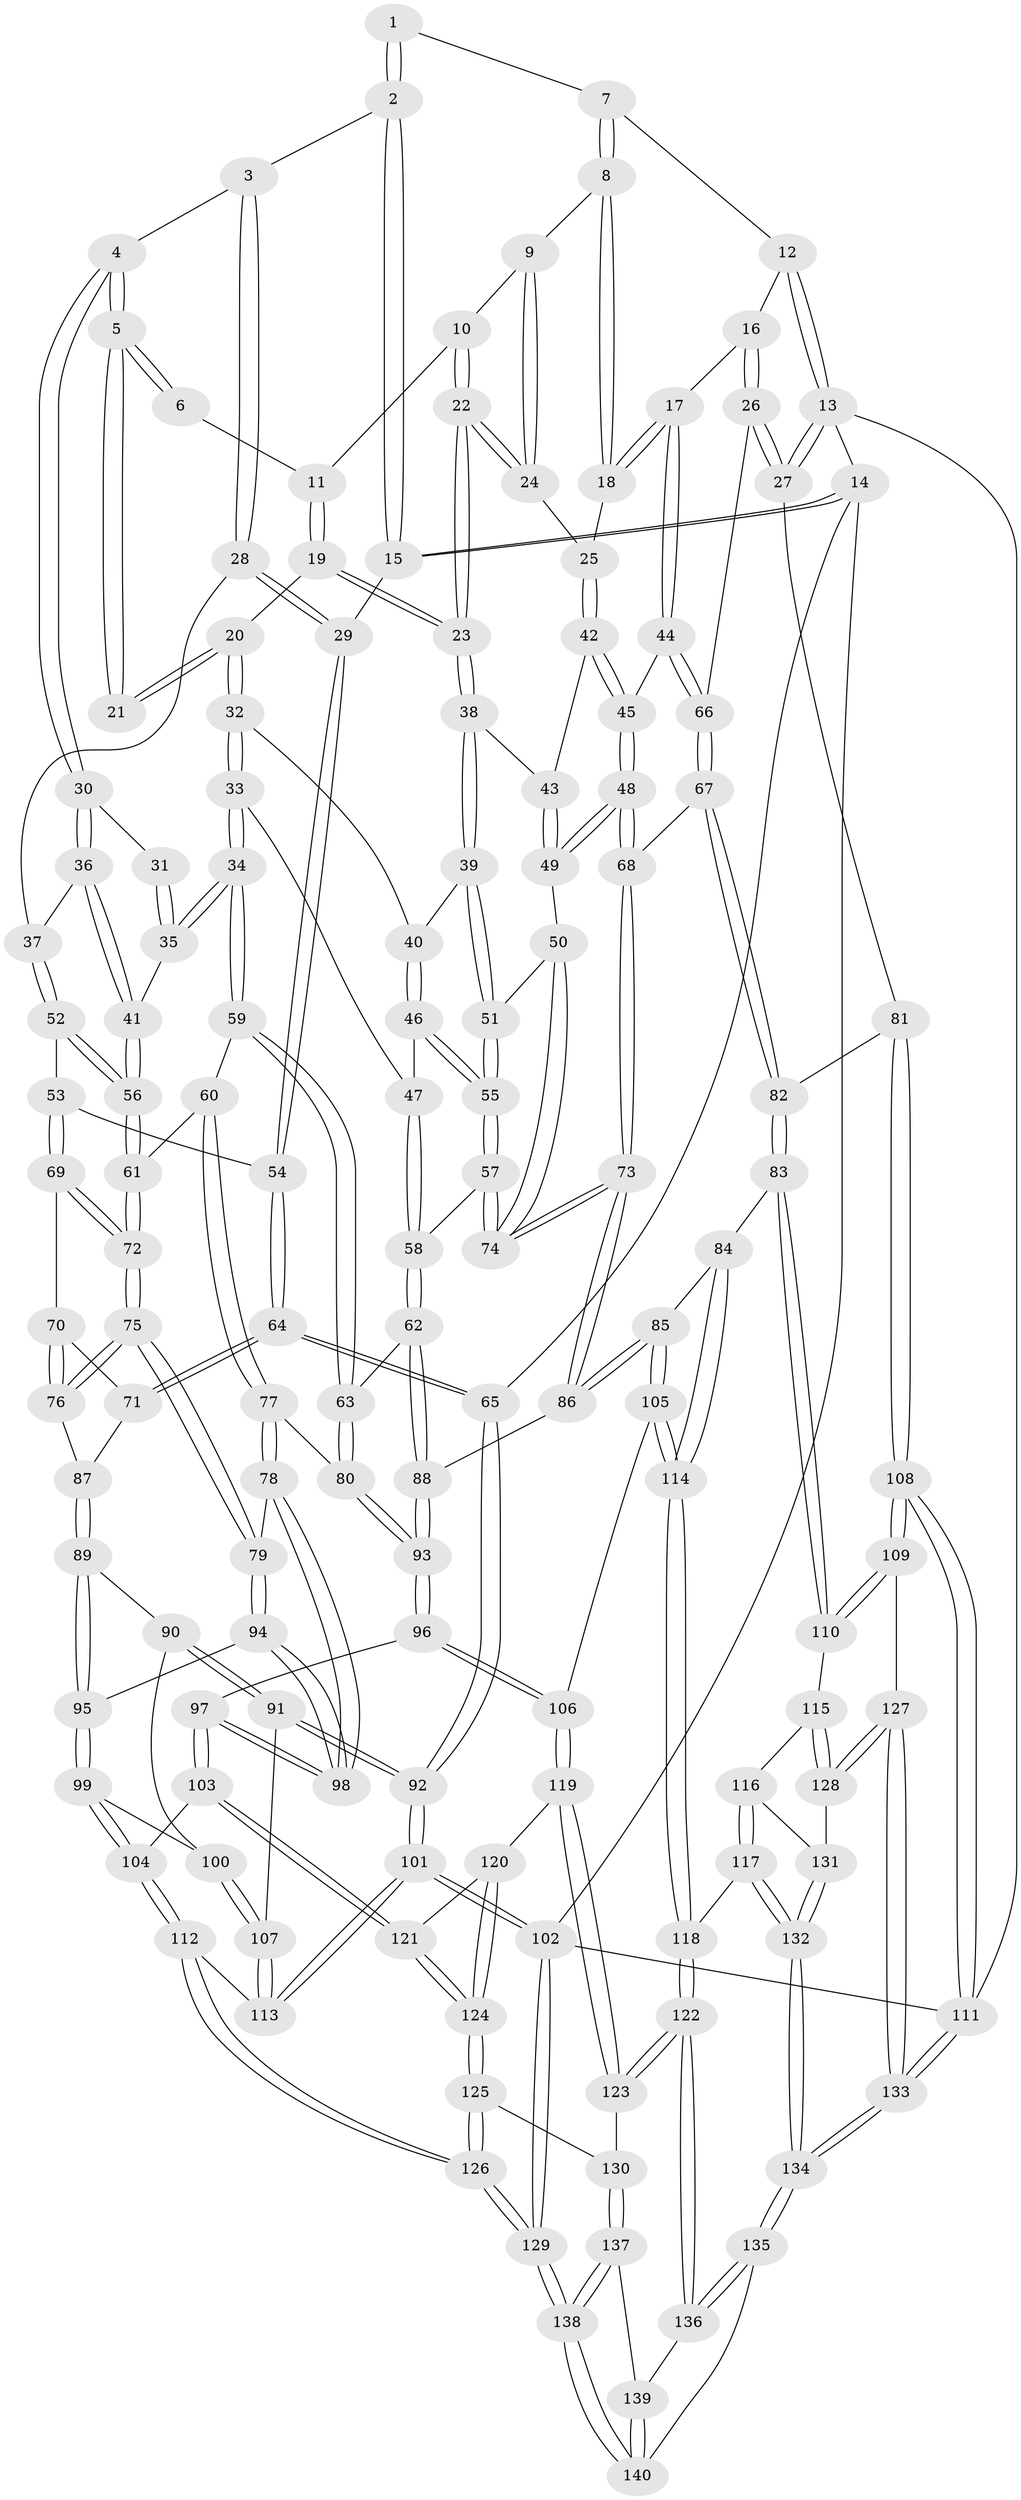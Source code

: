 // Generated by graph-tools (version 1.1) at 2025/00/03/09/25 05:00:30]
// undirected, 140 vertices, 347 edges
graph export_dot {
graph [start="1"]
  node [color=gray90,style=filled];
  1 [pos="+0.5414531872961312+0"];
  2 [pos="+0.10303668343890444+0"];
  3 [pos="+0.12017474581586744+0"];
  4 [pos="+0.2779176365723389+0.04331445672320658"];
  5 [pos="+0.4932814546151568+0.0018410983325893996"];
  6 [pos="+0.5411526998208435+0"];
  7 [pos="+0.9283230470820145+0"];
  8 [pos="+0.8397485109847328+0"];
  9 [pos="+0.730510898937629+0.038904381405918606"];
  10 [pos="+0.7107403793750035+0.04590496795566359"];
  11 [pos="+0.6390944066354685+0.040522774190037095"];
  12 [pos="+0.9351215414548517+0"];
  13 [pos="+1+0"];
  14 [pos="+0+0"];
  15 [pos="+0+0"];
  16 [pos="+0.9404055598312018+0.053435452148406996"];
  17 [pos="+0.9024026416966078+0.18695714715372563"];
  18 [pos="+0.8326738401529034+0.07788681975663059"];
  19 [pos="+0.626619093761229+0.10262783869716881"];
  20 [pos="+0.5168547368047551+0.07085695236362952"];
  21 [pos="+0.4921523780426922+0.017462096186446688"];
  22 [pos="+0.65710801707144+0.13900598100033865"];
  23 [pos="+0.6470531364162584+0.1414549073851548"];
  24 [pos="+0.7361667498620429+0.13755575898557582"];
  25 [pos="+0.7494100988960359+0.14379699080678424"];
  26 [pos="+1+0.26477145221563164"];
  27 [pos="+1+0.30249585930133016"];
  28 [pos="+0.16401805337047262+0.1775114273671236"];
  29 [pos="+0.11472284488989823+0.19330918908096412"];
  30 [pos="+0.29278055270239267+0.08829657760335309"];
  31 [pos="+0.46980702114366407+0.03605285474357273"];
  32 [pos="+0.5103687208053996+0.13569429811278366"];
  33 [pos="+0.40554065514115584+0.18852476516430947"];
  34 [pos="+0.40299268008160455+0.18844093125557854"];
  35 [pos="+0.3774547842558825+0.17014163854095435"];
  36 [pos="+0.29954441152291855+0.14553291448840797"];
  37 [pos="+0.2067813616834568+0.18028788418656527"];
  38 [pos="+0.6304446245669588+0.1774230686552743"];
  39 [pos="+0.6243543890088725+0.18585836761530308"];
  40 [pos="+0.5336934603637993+0.16252498202653975"];
  41 [pos="+0.3034684198676089+0.14919864061597457"];
  42 [pos="+0.7502191537264268+0.1457422710430975"];
  43 [pos="+0.717761320448611+0.21068069345546067"];
  44 [pos="+0.9151792603784261+0.22569566549148684"];
  45 [pos="+0.8259213249992707+0.23990227477618686"];
  46 [pos="+0.5116958380916885+0.22909302989296473"];
  47 [pos="+0.44103400358303696+0.2103813364519149"];
  48 [pos="+0.7483589550715897+0.30282889436411553"];
  49 [pos="+0.7464109716348887+0.30238536050429493"];
  50 [pos="+0.7416156338138385+0.3024035195360335"];
  51 [pos="+0.6183224089318835+0.29746488776273033"];
  52 [pos="+0.2082953064739171+0.29731573862713734"];
  53 [pos="+0.1846386204806512+0.3116104892904933"];
  54 [pos="+0.08264132754909762+0.24144637529502283"];
  55 [pos="+0.5727972930120505+0.33568199959050593"];
  56 [pos="+0.29134025294301436+0.30381049786368564"];
  57 [pos="+0.5586231072203317+0.3588365524220439"];
  58 [pos="+0.5177372806498005+0.37288634618708777"];
  59 [pos="+0.3956101678504059+0.35092240315503853"];
  60 [pos="+0.33680519609761067+0.3507195943823225"];
  61 [pos="+0.32485297738226215+0.34908748030299214"];
  62 [pos="+0.49474456458818106+0.38415276944060345"];
  63 [pos="+0.4420628669306446+0.37717812144619417"];
  64 [pos="+0+0.3209194187843"];
  65 [pos="+0+0.31589926614469266"];
  66 [pos="+0.9398966503159226+0.23763691284361493"];
  67 [pos="+0.8287525237728676+0.40855376844965796"];
  68 [pos="+0.7660554941703454+0.34943437822702017"];
  69 [pos="+0.17849623775901582+0.3397212719473821"];
  70 [pos="+0.16886123402164432+0.3611930025063891"];
  71 [pos="+0.04572906992944475+0.3874966310055368"];
  72 [pos="+0.2926387843022347+0.3808674495551446"];
  73 [pos="+0.6667564209272112+0.4869486627906111"];
  74 [pos="+0.6486382666032809+0.4638063581592432"];
  75 [pos="+0.23077545910776248+0.46599180876345603"];
  76 [pos="+0.22286361048937284+0.45898649596602387"];
  77 [pos="+0.33791769992694304+0.5125529947992232"];
  78 [pos="+0.31540156195833347+0.514691911078546"];
  79 [pos="+0.23409807968305482+0.48677656243032386"];
  80 [pos="+0.35209094161742716+0.5135854042313087"];
  81 [pos="+1+0.420898163937181"];
  82 [pos="+0.8780259923235492+0.5265210796358842"];
  83 [pos="+0.8169081402003411+0.5945102837152468"];
  84 [pos="+0.8008843238577145+0.5967761651936668"];
  85 [pos="+0.697160909431746+0.5568036460497695"];
  86 [pos="+0.6833380221541125+0.5336509439286058"];
  87 [pos="+0.07192313126733815+0.4289227775582892"];
  88 [pos="+0.4895791666054042+0.5099381193417833"];
  89 [pos="+0.08604349567150527+0.5243374227329317"];
  90 [pos="+0.08568941592055168+0.5246866314211267"];
  91 [pos="+0+0.6137030257024534"];
  92 [pos="+0+0.6314804159117628"];
  93 [pos="+0.4534193206948153+0.5975423666898515"];
  94 [pos="+0.21260350010479773+0.5160136667667727"];
  95 [pos="+0.19065395559838372+0.5351060875328997"];
  96 [pos="+0.46467686516648743+0.6561171233558165"];
  97 [pos="+0.3082779153001677+0.6885594007674569"];
  98 [pos="+0.3017298357751315+0.6498812402679421"];
  99 [pos="+0.17677427080881453+0.6448650184363592"];
  100 [pos="+0.13392945156203367+0.638348129357559"];
  101 [pos="+0+1"];
  102 [pos="+0+1"];
  103 [pos="+0.30309196812824485+0.6925867677311128"];
  104 [pos="+0.218064816894857+0.7124850191747398"];
  105 [pos="+0.5156587126875918+0.6732130906225875"];
  106 [pos="+0.4864424044236926+0.6730246402021751"];
  107 [pos="+0.030229503977433923+0.6406585803642773"];
  108 [pos="+1+0.7885268595063742"];
  109 [pos="+0.9754765555134618+0.7759335343039913"];
  110 [pos="+0.899477812411869+0.7109483341613275"];
  111 [pos="+1+1"];
  112 [pos="+0.18298922167295872+0.7690321288330116"];
  113 [pos="+0.12106738689003416+0.7700401973748819"];
  114 [pos="+0.680839398110106+0.8160741293564001"];
  115 [pos="+0.8105574775214658+0.8078556948656678"];
  116 [pos="+0.7482452951928567+0.8394978600387148"];
  117 [pos="+0.6997942802122917+0.830717316293436"];
  118 [pos="+0.6812696259952825+0.819810560761519"];
  119 [pos="+0.46346927148629735+0.7987055629723985"];
  120 [pos="+0.4090227127384455+0.7989966056911327"];
  121 [pos="+0.33359183674782106+0.782463303839029"];
  122 [pos="+0.571280022658923+0.9325969350630927"];
  123 [pos="+0.4716394236913201+0.8603199496820343"];
  124 [pos="+0.32515240279714247+0.8459684799258312"];
  125 [pos="+0.31425383034987714+0.8817930299148689"];
  126 [pos="+0.22621459656541487+0.9143419102364134"];
  127 [pos="+0.9150367506882842+0.8602259300829053"];
  128 [pos="+0.9034940108351699+0.8611576403910614"];
  129 [pos="+0.06291822435877943+1"];
  130 [pos="+0.3950542696715294+0.8990141404901284"];
  131 [pos="+0.8138465170732915+0.8828556564590905"];
  132 [pos="+0.8173100214511537+1"];
  133 [pos="+0.9361977631953848+1"];
  134 [pos="+0.8468162858988771+1"];
  135 [pos="+0.5887014289680722+1"];
  136 [pos="+0.5732632710153952+0.9948706442178611"];
  137 [pos="+0.39522058255828324+0.9053648298585235"];
  138 [pos="+0.2550556068668671+1"];
  139 [pos="+0.4126870508759335+0.9553488071895148"];
  140 [pos="+0.4371648915870188+1"];
  1 -- 2;
  1 -- 2;
  1 -- 7;
  2 -- 3;
  2 -- 15;
  2 -- 15;
  3 -- 4;
  3 -- 28;
  3 -- 28;
  4 -- 5;
  4 -- 5;
  4 -- 30;
  4 -- 30;
  5 -- 6;
  5 -- 6;
  5 -- 21;
  5 -- 21;
  6 -- 11;
  7 -- 8;
  7 -- 8;
  7 -- 12;
  8 -- 9;
  8 -- 18;
  8 -- 18;
  9 -- 10;
  9 -- 24;
  9 -- 24;
  10 -- 11;
  10 -- 22;
  10 -- 22;
  11 -- 19;
  11 -- 19;
  12 -- 13;
  12 -- 13;
  12 -- 16;
  13 -- 14;
  13 -- 27;
  13 -- 27;
  13 -- 111;
  14 -- 15;
  14 -- 15;
  14 -- 65;
  14 -- 102;
  15 -- 29;
  16 -- 17;
  16 -- 26;
  16 -- 26;
  17 -- 18;
  17 -- 18;
  17 -- 44;
  17 -- 44;
  18 -- 25;
  19 -- 20;
  19 -- 23;
  19 -- 23;
  20 -- 21;
  20 -- 21;
  20 -- 32;
  20 -- 32;
  22 -- 23;
  22 -- 23;
  22 -- 24;
  22 -- 24;
  23 -- 38;
  23 -- 38;
  24 -- 25;
  25 -- 42;
  25 -- 42;
  26 -- 27;
  26 -- 27;
  26 -- 66;
  27 -- 81;
  28 -- 29;
  28 -- 29;
  28 -- 37;
  29 -- 54;
  29 -- 54;
  30 -- 31;
  30 -- 36;
  30 -- 36;
  31 -- 35;
  31 -- 35;
  32 -- 33;
  32 -- 33;
  32 -- 40;
  33 -- 34;
  33 -- 34;
  33 -- 47;
  34 -- 35;
  34 -- 35;
  34 -- 59;
  34 -- 59;
  35 -- 41;
  36 -- 37;
  36 -- 41;
  36 -- 41;
  37 -- 52;
  37 -- 52;
  38 -- 39;
  38 -- 39;
  38 -- 43;
  39 -- 40;
  39 -- 51;
  39 -- 51;
  40 -- 46;
  40 -- 46;
  41 -- 56;
  41 -- 56;
  42 -- 43;
  42 -- 45;
  42 -- 45;
  43 -- 49;
  43 -- 49;
  44 -- 45;
  44 -- 66;
  44 -- 66;
  45 -- 48;
  45 -- 48;
  46 -- 47;
  46 -- 55;
  46 -- 55;
  47 -- 58;
  47 -- 58;
  48 -- 49;
  48 -- 49;
  48 -- 68;
  48 -- 68;
  49 -- 50;
  50 -- 51;
  50 -- 74;
  50 -- 74;
  51 -- 55;
  51 -- 55;
  52 -- 53;
  52 -- 56;
  52 -- 56;
  53 -- 54;
  53 -- 69;
  53 -- 69;
  54 -- 64;
  54 -- 64;
  55 -- 57;
  55 -- 57;
  56 -- 61;
  56 -- 61;
  57 -- 58;
  57 -- 74;
  57 -- 74;
  58 -- 62;
  58 -- 62;
  59 -- 60;
  59 -- 63;
  59 -- 63;
  60 -- 61;
  60 -- 77;
  60 -- 77;
  61 -- 72;
  61 -- 72;
  62 -- 63;
  62 -- 88;
  62 -- 88;
  63 -- 80;
  63 -- 80;
  64 -- 65;
  64 -- 65;
  64 -- 71;
  64 -- 71;
  65 -- 92;
  65 -- 92;
  66 -- 67;
  66 -- 67;
  67 -- 68;
  67 -- 82;
  67 -- 82;
  68 -- 73;
  68 -- 73;
  69 -- 70;
  69 -- 72;
  69 -- 72;
  70 -- 71;
  70 -- 76;
  70 -- 76;
  71 -- 87;
  72 -- 75;
  72 -- 75;
  73 -- 74;
  73 -- 74;
  73 -- 86;
  73 -- 86;
  75 -- 76;
  75 -- 76;
  75 -- 79;
  75 -- 79;
  76 -- 87;
  77 -- 78;
  77 -- 78;
  77 -- 80;
  78 -- 79;
  78 -- 98;
  78 -- 98;
  79 -- 94;
  79 -- 94;
  80 -- 93;
  80 -- 93;
  81 -- 82;
  81 -- 108;
  81 -- 108;
  82 -- 83;
  82 -- 83;
  83 -- 84;
  83 -- 110;
  83 -- 110;
  84 -- 85;
  84 -- 114;
  84 -- 114;
  85 -- 86;
  85 -- 86;
  85 -- 105;
  85 -- 105;
  86 -- 88;
  87 -- 89;
  87 -- 89;
  88 -- 93;
  88 -- 93;
  89 -- 90;
  89 -- 95;
  89 -- 95;
  90 -- 91;
  90 -- 91;
  90 -- 100;
  91 -- 92;
  91 -- 92;
  91 -- 107;
  92 -- 101;
  92 -- 101;
  93 -- 96;
  93 -- 96;
  94 -- 95;
  94 -- 98;
  94 -- 98;
  95 -- 99;
  95 -- 99;
  96 -- 97;
  96 -- 106;
  96 -- 106;
  97 -- 98;
  97 -- 98;
  97 -- 103;
  97 -- 103;
  99 -- 100;
  99 -- 104;
  99 -- 104;
  100 -- 107;
  100 -- 107;
  101 -- 102;
  101 -- 102;
  101 -- 113;
  101 -- 113;
  102 -- 129;
  102 -- 129;
  102 -- 111;
  103 -- 104;
  103 -- 121;
  103 -- 121;
  104 -- 112;
  104 -- 112;
  105 -- 106;
  105 -- 114;
  105 -- 114;
  106 -- 119;
  106 -- 119;
  107 -- 113;
  107 -- 113;
  108 -- 109;
  108 -- 109;
  108 -- 111;
  108 -- 111;
  109 -- 110;
  109 -- 110;
  109 -- 127;
  110 -- 115;
  111 -- 133;
  111 -- 133;
  112 -- 113;
  112 -- 126;
  112 -- 126;
  114 -- 118;
  114 -- 118;
  115 -- 116;
  115 -- 128;
  115 -- 128;
  116 -- 117;
  116 -- 117;
  116 -- 131;
  117 -- 118;
  117 -- 132;
  117 -- 132;
  118 -- 122;
  118 -- 122;
  119 -- 120;
  119 -- 123;
  119 -- 123;
  120 -- 121;
  120 -- 124;
  120 -- 124;
  121 -- 124;
  121 -- 124;
  122 -- 123;
  122 -- 123;
  122 -- 136;
  122 -- 136;
  123 -- 130;
  124 -- 125;
  124 -- 125;
  125 -- 126;
  125 -- 126;
  125 -- 130;
  126 -- 129;
  126 -- 129;
  127 -- 128;
  127 -- 128;
  127 -- 133;
  127 -- 133;
  128 -- 131;
  129 -- 138;
  129 -- 138;
  130 -- 137;
  130 -- 137;
  131 -- 132;
  131 -- 132;
  132 -- 134;
  132 -- 134;
  133 -- 134;
  133 -- 134;
  134 -- 135;
  134 -- 135;
  135 -- 136;
  135 -- 136;
  135 -- 140;
  136 -- 139;
  137 -- 138;
  137 -- 138;
  137 -- 139;
  138 -- 140;
  138 -- 140;
  139 -- 140;
  139 -- 140;
}
